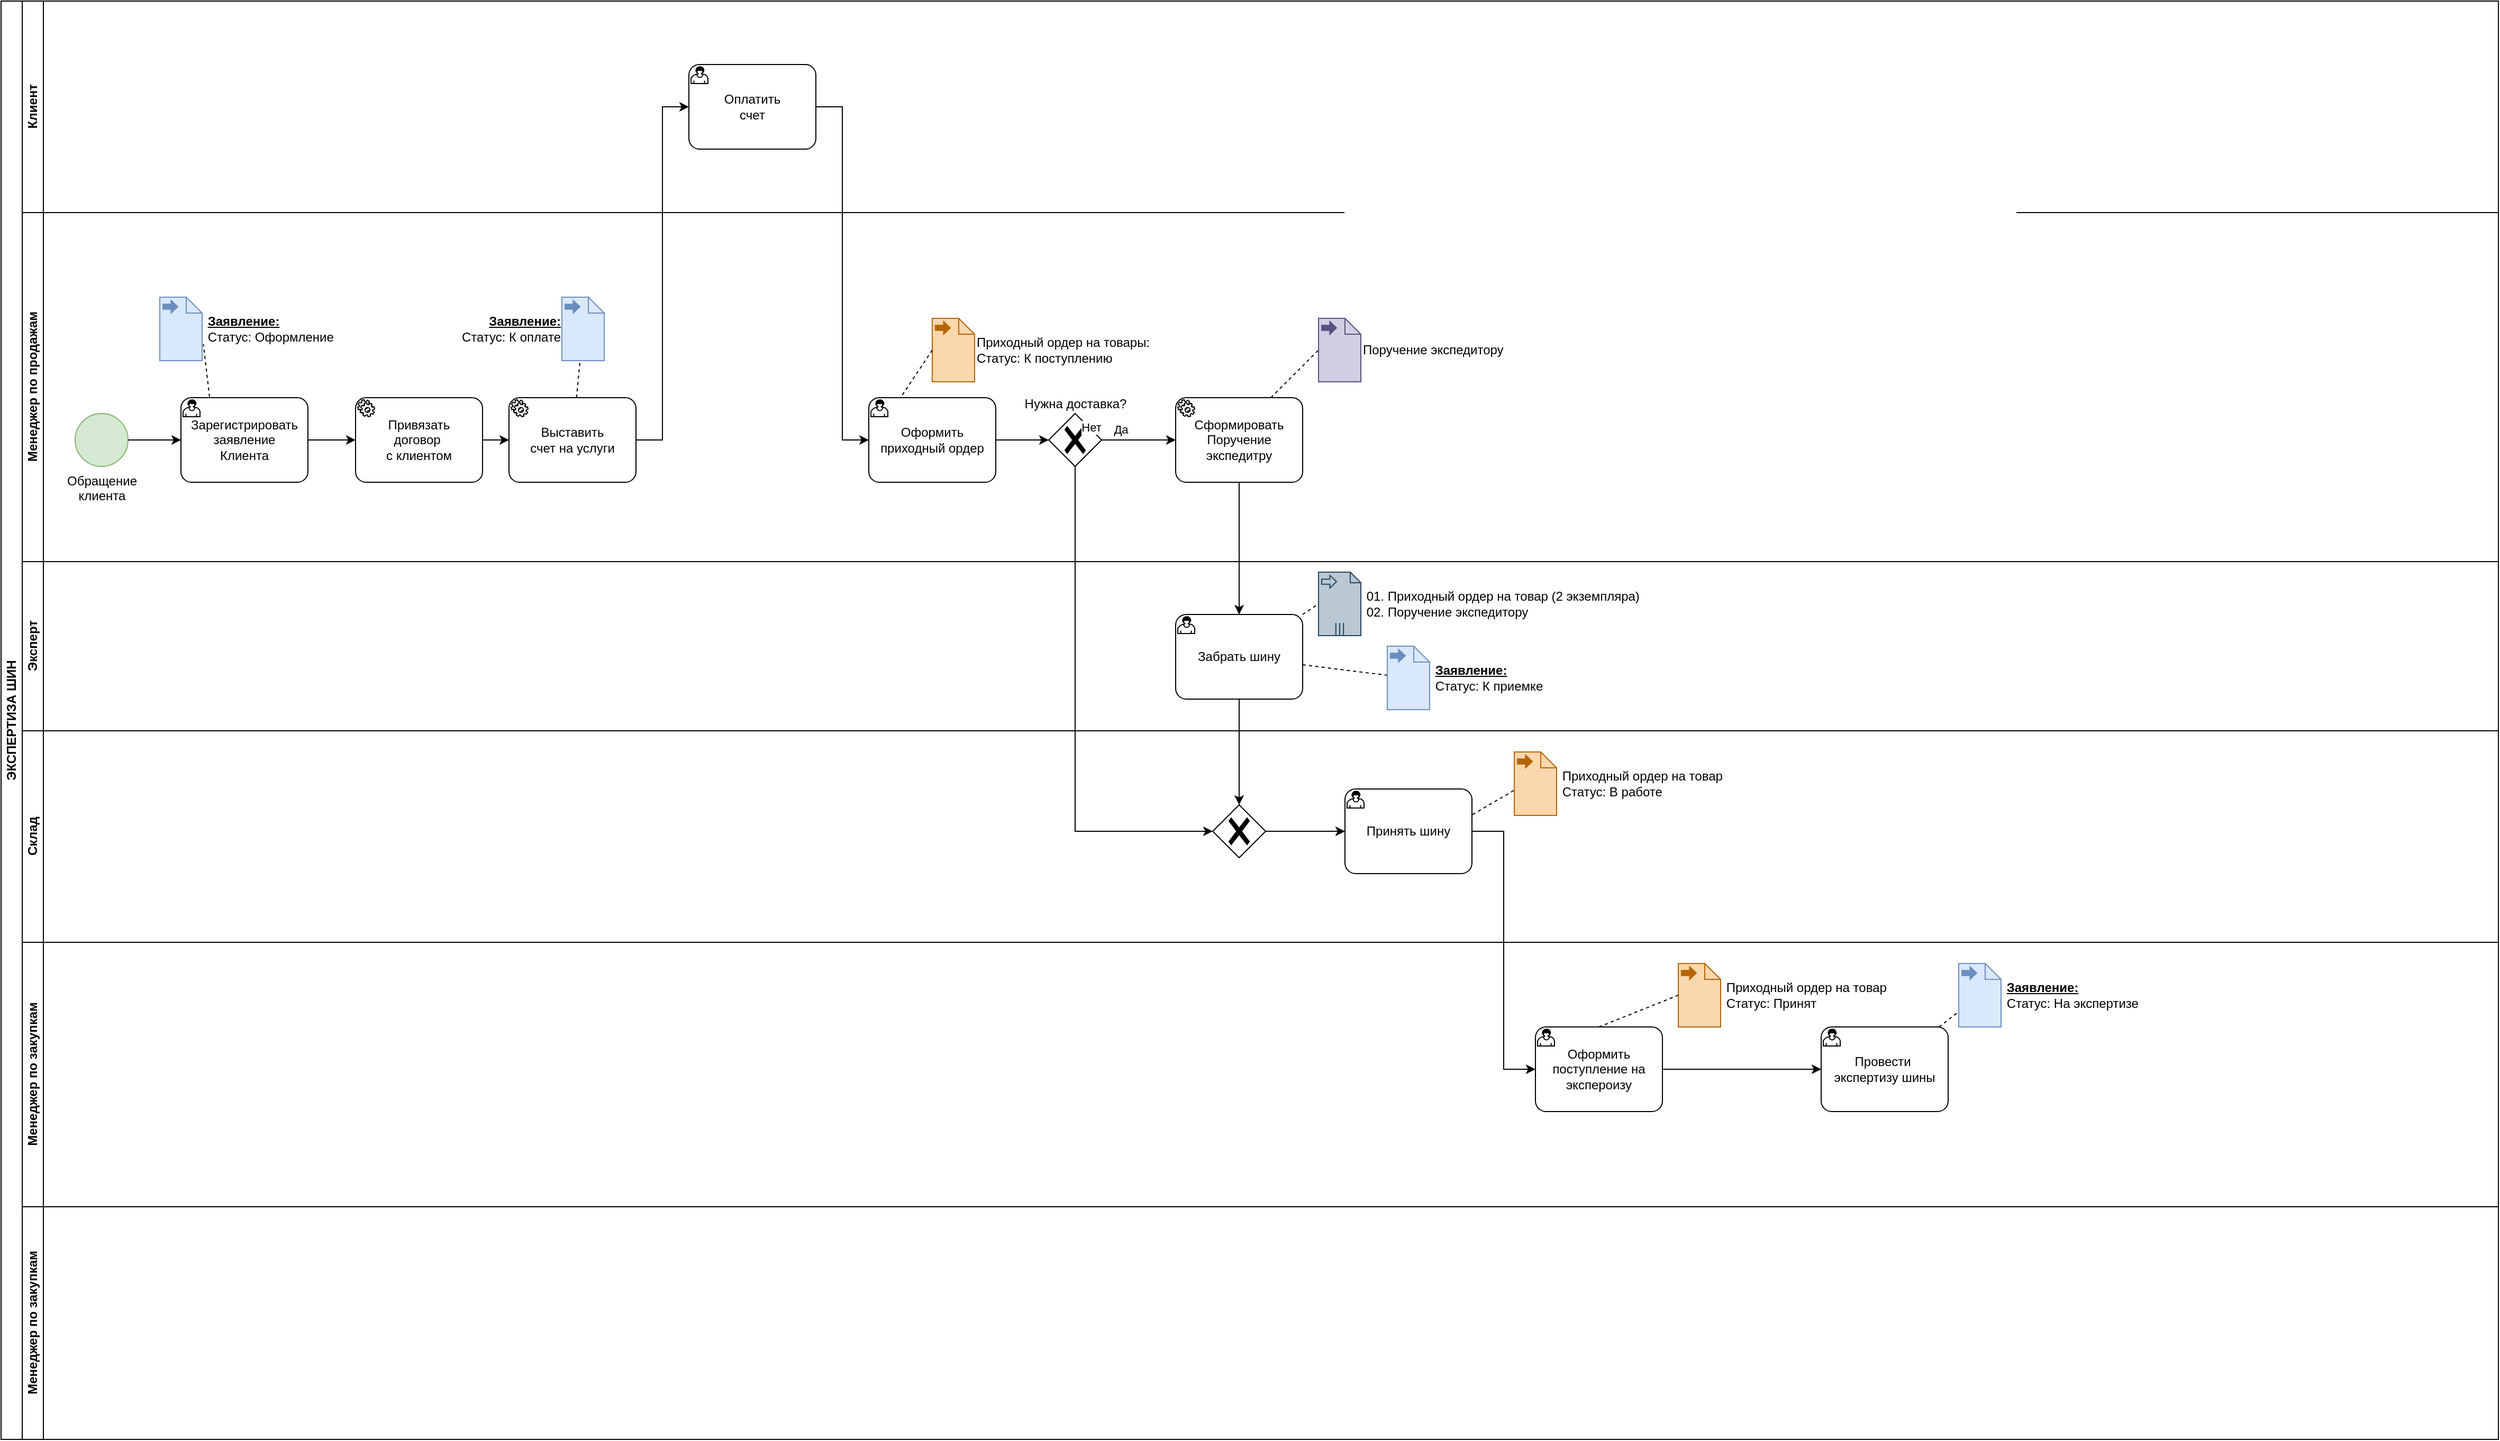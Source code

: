 <mxfile version="24.5.4" type="github">
  <diagram name="Page-1" id="2a216829-ef6e-dabb-86c1-c78162f3ba2b">
    <mxGraphModel dx="1115" dy="1745" grid="1" gridSize="10" guides="1" tooltips="1" connect="1" arrows="1" fold="1" page="1" pageScale="1" pageWidth="850" pageHeight="1100" background="none" math="0" shadow="0">
      <root>
        <mxCell id="0" />
        <mxCell id="1" parent="0" />
        <mxCell id="-9O4ighKIEZhMPFVjjVs-1" value="ЭКСПЕРТИЗА ШИН" style="swimlane;html=1;childLayout=stackLayout;resizeParent=1;resizeParentMax=0;horizontal=0;startSize=20;horizontalStack=0;whiteSpace=wrap;" vertex="1" parent="1">
          <mxGeometry x="30" y="-880" width="2360" height="1360" as="geometry" />
        </mxCell>
        <mxCell id="-9O4ighKIEZhMPFVjjVs-2" value="Клиент" style="swimlane;html=1;startSize=20;horizontal=0;" vertex="1" parent="-9O4ighKIEZhMPFVjjVs-1">
          <mxGeometry x="20" width="2340" height="200" as="geometry">
            <mxRectangle x="20" width="1130" height="30" as="alternateBounds" />
          </mxGeometry>
        </mxCell>
        <mxCell id="-9O4ighKIEZhMPFVjjVs-122" value="Оплатить&lt;div&gt;счет&lt;/div&gt;" style="points=[[0.25,0,0],[0.5,0,0],[0.75,0,0],[1,0.25,0],[1,0.5,0],[1,0.75,0],[0.75,1,0],[0.5,1,0],[0.25,1,0],[0,0.75,0],[0,0.5,0],[0,0.25,0]];shape=mxgraph.bpmn.task;whiteSpace=wrap;rectStyle=rounded;size=10;html=1;container=1;expand=0;collapsible=0;taskMarker=user;" vertex="1" parent="-9O4ighKIEZhMPFVjjVs-2">
          <mxGeometry x="630" y="60" width="120" height="80" as="geometry" />
        </mxCell>
        <mxCell id="-9O4ighKIEZhMPFVjjVs-98" value="Менеджер по продажам" style="swimlane;html=1;startSize=20;horizontal=0;" vertex="1" parent="-9O4ighKIEZhMPFVjjVs-1">
          <mxGeometry x="20" y="200" width="2340" height="330" as="geometry">
            <mxRectangle x="20" width="1130" height="30" as="alternateBounds" />
          </mxGeometry>
        </mxCell>
        <mxCell id="-9O4ighKIEZhMPFVjjVs-100" value="Обращение&lt;div&gt;клиента&lt;/div&gt;" style="points=[[0.145,0.145,0],[0.5,0,0],[0.855,0.145,0],[1,0.5,0],[0.855,0.855,0],[0.5,1,0],[0.145,0.855,0],[0,0.5,0]];shape=mxgraph.bpmn.event;html=1;verticalLabelPosition=bottom;labelBackgroundColor=#ffffff;verticalAlign=top;align=center;perimeter=ellipsePerimeter;outlineConnect=0;aspect=fixed;outline=standard;symbol=general;fillColor=#d5e8d4;strokeColor=#82b366;" vertex="1" parent="-9O4ighKIEZhMPFVjjVs-98">
          <mxGeometry x="50" y="190" width="50" height="50" as="geometry" />
        </mxCell>
        <mxCell id="-9O4ighKIEZhMPFVjjVs-101" value="Зарегистрировать&lt;div&gt;заявление&lt;/div&gt;&lt;div&gt;Клиента&lt;/div&gt;" style="points=[[0.25,0,0],[0.5,0,0],[0.75,0,0],[1,0.25,0],[1,0.5,0],[1,0.75,0],[0.75,1,0],[0.5,1,0],[0.25,1,0],[0,0.75,0],[0,0.5,0],[0,0.25,0]];shape=mxgraph.bpmn.task;whiteSpace=wrap;rectStyle=rounded;size=10;html=1;container=1;expand=0;collapsible=0;taskMarker=user;" vertex="1" parent="-9O4ighKIEZhMPFVjjVs-98">
          <mxGeometry x="150" y="175" width="120" height="80" as="geometry" />
        </mxCell>
        <mxCell id="-9O4ighKIEZhMPFVjjVs-104" value="Привязать&lt;div&gt;договор&amp;nbsp;&lt;/div&gt;&lt;div&gt;с клиентом&lt;/div&gt;" style="points=[[0.25,0,0],[0.5,0,0],[0.75,0,0],[1,0.25,0],[1,0.5,0],[1,0.75,0],[0.75,1,0],[0.5,1,0],[0.25,1,0],[0,0.75,0],[0,0.5,0],[0,0.25,0]];shape=mxgraph.bpmn.task;whiteSpace=wrap;rectStyle=rounded;size=10;html=1;container=1;expand=0;collapsible=0;taskMarker=service;" vertex="1" parent="-9O4ighKIEZhMPFVjjVs-98">
          <mxGeometry x="315" y="175" width="120" height="80" as="geometry" />
        </mxCell>
        <mxCell id="-9O4ighKIEZhMPFVjjVs-105" style="edgeStyle=orthogonalEdgeStyle;rounded=0;orthogonalLoop=1;jettySize=auto;html=1;entryX=0;entryY=0.5;entryDx=0;entryDy=0;entryPerimeter=0;" edge="1" parent="-9O4ighKIEZhMPFVjjVs-98" source="-9O4ighKIEZhMPFVjjVs-101" target="-9O4ighKIEZhMPFVjjVs-104">
          <mxGeometry relative="1" as="geometry" />
        </mxCell>
        <mxCell id="-9O4ighKIEZhMPFVjjVs-111" value="&amp;nbsp;&lt;b&gt;&lt;u&gt;Заявление:&lt;/u&gt;&lt;/b&gt;&lt;div&gt;&amp;nbsp;Статус: Оформление&lt;/div&gt;" style="shape=mxgraph.bpmn.data;labelPosition=right;verticalLabelPosition=middle;align=left;verticalAlign=middle;size=15;html=1;bpmnTransferType=output;fillColor=#dae8fc;strokeColor=#6c8ebf;" vertex="1" parent="-9O4ighKIEZhMPFVjjVs-98">
          <mxGeometry x="130" y="80" width="40" height="60" as="geometry" />
        </mxCell>
        <mxCell id="-9O4ighKIEZhMPFVjjVs-112" style="rounded=0;orthogonalLoop=1;jettySize=auto;html=1;exitX=0.225;exitY=-0.01;exitDx=0;exitDy=0;exitPerimeter=0;entryX=1.029;entryY=0.741;entryDx=0;entryDy=0;entryPerimeter=0;endArrow=none;endFill=0;dashed=1;" edge="1" parent="-9O4ighKIEZhMPFVjjVs-98" source="-9O4ighKIEZhMPFVjjVs-101" target="-9O4ighKIEZhMPFVjjVs-111">
          <mxGeometry relative="1" as="geometry" />
        </mxCell>
        <mxCell id="-9O4ighKIEZhMPFVjjVs-121" style="edgeStyle=orthogonalEdgeStyle;rounded=0;orthogonalLoop=1;jettySize=auto;html=1;entryX=0;entryY=0.5;entryDx=0;entryDy=0;entryPerimeter=0;" edge="1" parent="-9O4ighKIEZhMPFVjjVs-98" source="-9O4ighKIEZhMPFVjjVs-100" target="-9O4ighKIEZhMPFVjjVs-101">
          <mxGeometry relative="1" as="geometry" />
        </mxCell>
        <mxCell id="-9O4ighKIEZhMPFVjjVs-135" style="rounded=0;orthogonalLoop=1;jettySize=auto;html=1;dashed=1;endArrow=none;endFill=0;" edge="1" parent="-9O4ighKIEZhMPFVjjVs-98" source="-9O4ighKIEZhMPFVjjVs-123" target="-9O4ighKIEZhMPFVjjVs-134">
          <mxGeometry relative="1" as="geometry" />
        </mxCell>
        <mxCell id="-9O4ighKIEZhMPFVjjVs-123" value="Выставить&lt;div&gt;счет на услуги&lt;/div&gt;" style="points=[[0.25,0,0],[0.5,0,0],[0.75,0,0],[1,0.25,0],[1,0.5,0],[1,0.75,0],[0.75,1,0],[0.5,1,0],[0.25,1,0],[0,0.75,0],[0,0.5,0],[0,0.25,0]];shape=mxgraph.bpmn.task;whiteSpace=wrap;rectStyle=rounded;size=10;html=1;container=1;expand=0;collapsible=0;taskMarker=service;" vertex="1" parent="-9O4ighKIEZhMPFVjjVs-98">
          <mxGeometry x="460" y="175" width="120" height="80" as="geometry" />
        </mxCell>
        <mxCell id="-9O4ighKIEZhMPFVjjVs-124" style="edgeStyle=orthogonalEdgeStyle;rounded=0;orthogonalLoop=1;jettySize=auto;html=1;entryX=0;entryY=0.5;entryDx=0;entryDy=0;entryPerimeter=0;" edge="1" parent="-9O4ighKIEZhMPFVjjVs-98" source="-9O4ighKIEZhMPFVjjVs-104" target="-9O4ighKIEZhMPFVjjVs-123">
          <mxGeometry relative="1" as="geometry" />
        </mxCell>
        <mxCell id="-9O4ighKIEZhMPFVjjVs-103" value="Оформить приходный ордер" style="points=[[0.25,0,0],[0.5,0,0],[0.75,0,0],[1,0.25,0],[1,0.5,0],[1,0.75,0],[0.75,1,0],[0.5,1,0],[0.25,1,0],[0,0.75,0],[0,0.5,0],[0,0.25,0]];shape=mxgraph.bpmn.task;whiteSpace=wrap;rectStyle=rounded;size=10;html=1;container=1;expand=0;collapsible=0;taskMarker=user;" vertex="1" parent="-9O4ighKIEZhMPFVjjVs-98">
          <mxGeometry x="800" y="175" width="120" height="80" as="geometry" />
        </mxCell>
        <mxCell id="-9O4ighKIEZhMPFVjjVs-107" value="Нужна доставка?" style="points=[[0.25,0.25,0],[0.5,0,0],[0.75,0.25,0],[1,0.5,0],[0.75,0.75,0],[0.5,1,0],[0.25,0.75,0],[0,0.5,0]];shape=mxgraph.bpmn.gateway2;html=1;verticalLabelPosition=top;labelBackgroundColor=#ffffff;verticalAlign=bottom;align=center;perimeter=rhombusPerimeter;outlineConnect=0;outline=none;symbol=none;gwType=exclusive;labelPosition=center;" vertex="1" parent="-9O4ighKIEZhMPFVjjVs-98">
          <mxGeometry x="970" y="190" width="50" height="50" as="geometry" />
        </mxCell>
        <mxCell id="-9O4ighKIEZhMPFVjjVs-102" style="edgeStyle=orthogonalEdgeStyle;rounded=0;orthogonalLoop=1;jettySize=auto;html=1;" edge="1" parent="-9O4ighKIEZhMPFVjjVs-98" source="-9O4ighKIEZhMPFVjjVs-103" target="-9O4ighKIEZhMPFVjjVs-107">
          <mxGeometry relative="1" as="geometry" />
        </mxCell>
        <mxCell id="-9O4ighKIEZhMPFVjjVs-113" value="Приходный ордер на товары:&lt;div&gt;Статус: К поступлению&lt;/div&gt;" style="shape=mxgraph.bpmn.data;labelPosition=right;verticalLabelPosition=middle;align=left;verticalAlign=middle;size=15;html=1;bpmnTransferType=output;fillColor=#fad7ac;strokeColor=#b46504;" vertex="1" parent="-9O4ighKIEZhMPFVjjVs-98">
          <mxGeometry x="860" y="100" width="40" height="60" as="geometry" />
        </mxCell>
        <mxCell id="-9O4ighKIEZhMPFVjjVs-114" style="rounded=0;orthogonalLoop=1;jettySize=auto;html=1;entryX=0.25;entryY=0;entryDx=0;entryDy=0;entryPerimeter=0;exitX=0;exitY=0.5;exitDx=0;exitDy=0;exitPerimeter=0;endArrow=none;endFill=0;dashed=1;" edge="1" parent="-9O4ighKIEZhMPFVjjVs-98" source="-9O4ighKIEZhMPFVjjVs-113" target="-9O4ighKIEZhMPFVjjVs-103">
          <mxGeometry relative="1" as="geometry" />
        </mxCell>
        <mxCell id="-9O4ighKIEZhMPFVjjVs-108" value="Сформировать&lt;div&gt;Поручение экспедитру&lt;/div&gt;" style="points=[[0.25,0,0],[0.5,0,0],[0.75,0,0],[1,0.25,0],[1,0.5,0],[1,0.75,0],[0.75,1,0],[0.5,1,0],[0.25,1,0],[0,0.75,0],[0,0.5,0],[0,0.25,0]];shape=mxgraph.bpmn.task;whiteSpace=wrap;rectStyle=rounded;size=10;html=1;container=1;expand=0;collapsible=0;taskMarker=service;" vertex="1" parent="-9O4ighKIEZhMPFVjjVs-98">
          <mxGeometry x="1090" y="175" width="120" height="80" as="geometry" />
        </mxCell>
        <mxCell id="-9O4ighKIEZhMPFVjjVs-109" style="edgeStyle=orthogonalEdgeStyle;rounded=0;orthogonalLoop=1;jettySize=auto;html=1;entryX=0;entryY=0.5;entryDx=0;entryDy=0;entryPerimeter=0;" edge="1" parent="-9O4ighKIEZhMPFVjjVs-98" source="-9O4ighKIEZhMPFVjjVs-107" target="-9O4ighKIEZhMPFVjjVs-108">
          <mxGeometry relative="1" as="geometry" />
        </mxCell>
        <mxCell id="-9O4ighKIEZhMPFVjjVs-110" value="Да" style="edgeLabel;html=1;align=center;verticalAlign=middle;resizable=0;points=[];" vertex="1" connectable="0" parent="-9O4ighKIEZhMPFVjjVs-109">
          <mxGeometry x="-0.213" y="1" relative="1" as="geometry">
            <mxPoint x="-10" y="-9" as="offset" />
          </mxGeometry>
        </mxCell>
        <mxCell id="-9O4ighKIEZhMPFVjjVs-115" value="Поручение экспедитору" style="shape=mxgraph.bpmn.data;labelPosition=right;verticalLabelPosition=middle;align=left;verticalAlign=middle;size=15;html=1;bpmnTransferType=output;fillColor=#d0cee2;strokeColor=#56517e;" vertex="1" parent="-9O4ighKIEZhMPFVjjVs-98">
          <mxGeometry x="1225" y="100" width="40" height="60" as="geometry" />
        </mxCell>
        <mxCell id="-9O4ighKIEZhMPFVjjVs-127" style="rounded=0;orthogonalLoop=1;jettySize=auto;html=1;exitX=0.75;exitY=0;exitDx=0;exitDy=0;exitPerimeter=0;entryX=0;entryY=0.5;entryDx=0;entryDy=0;entryPerimeter=0;dashed=1;endArrow=none;endFill=0;" edge="1" parent="-9O4ighKIEZhMPFVjjVs-98" source="-9O4ighKIEZhMPFVjjVs-108" target="-9O4ighKIEZhMPFVjjVs-115">
          <mxGeometry relative="1" as="geometry" />
        </mxCell>
        <mxCell id="-9O4ighKIEZhMPFVjjVs-134" value="&amp;nbsp;&lt;b&gt;&lt;u&gt;Заявление:&lt;/u&gt;&lt;/b&gt;&lt;div&gt;&amp;nbsp;Статус: К оплате&lt;/div&gt;" style="shape=mxgraph.bpmn.data;labelPosition=left;verticalLabelPosition=middle;align=right;verticalAlign=middle;size=15;html=1;bpmnTransferType=output;fillColor=#dae8fc;strokeColor=#6c8ebf;" vertex="1" parent="-9O4ighKIEZhMPFVjjVs-98">
          <mxGeometry x="510" y="80" width="40" height="60" as="geometry" />
        </mxCell>
        <mxCell id="-9O4ighKIEZhMPFVjjVs-3" value="Эксперт" style="swimlane;html=1;startSize=20;horizontal=0;" vertex="1" parent="-9O4ighKIEZhMPFVjjVs-1">
          <mxGeometry x="20" y="530" width="2340" height="160" as="geometry" />
        </mxCell>
        <mxCell id="-9O4ighKIEZhMPFVjjVs-137" style="rounded=0;orthogonalLoop=1;jettySize=auto;html=1;dashed=1;endArrow=none;endFill=0;" edge="1" parent="-9O4ighKIEZhMPFVjjVs-3" source="-9O4ighKIEZhMPFVjjVs-42" target="-9O4ighKIEZhMPFVjjVs-136">
          <mxGeometry relative="1" as="geometry" />
        </mxCell>
        <mxCell id="-9O4ighKIEZhMPFVjjVs-42" value="Забрать шину" style="points=[[0.25,0,0],[0.5,0,0],[0.75,0,0],[1,0.25,0],[1,0.5,0],[1,0.75,0],[0.75,1,0],[0.5,1,0],[0.25,1,0],[0,0.75,0],[0,0.5,0],[0,0.25,0]];shape=mxgraph.bpmn.task;whiteSpace=wrap;rectStyle=rounded;size=10;html=1;container=1;expand=0;collapsible=0;taskMarker=user;" vertex="1" parent="-9O4ighKIEZhMPFVjjVs-3">
          <mxGeometry x="1090" y="50" width="120" height="80" as="geometry" />
        </mxCell>
        <mxCell id="-9O4ighKIEZhMPFVjjVs-83" value="&amp;nbsp;01. Приходный ордер на товар (2 экземпляра)&lt;div&gt;&amp;nbsp;02. Поручение экспедитору&lt;/div&gt;" style="shape=mxgraph.bpmn.data;labelPosition=right;verticalLabelPosition=middle;align=left;verticalAlign=middle;size=10;html=1;bpmnTransferType=input;isCollection=1;fillColor=#bac8d3;strokeColor=#23445d;" vertex="1" parent="-9O4ighKIEZhMPFVjjVs-3">
          <mxGeometry x="1225" y="10" width="40" height="60" as="geometry" />
        </mxCell>
        <mxCell id="-9O4ighKIEZhMPFVjjVs-84" style="rounded=0;orthogonalLoop=1;jettySize=auto;html=1;entryX=0;entryY=0.5;entryDx=0;entryDy=0;entryPerimeter=0;dashed=1;endArrow=none;endFill=0;" edge="1" parent="-9O4ighKIEZhMPFVjjVs-3" source="-9O4ighKIEZhMPFVjjVs-42" target="-9O4ighKIEZhMPFVjjVs-83">
          <mxGeometry relative="1" as="geometry" />
        </mxCell>
        <mxCell id="-9O4ighKIEZhMPFVjjVs-136" value="&amp;nbsp;&lt;b&gt;&lt;u&gt;Заявление:&lt;/u&gt;&lt;/b&gt;&lt;div&gt;&amp;nbsp;Статус: К приемке&lt;/div&gt;" style="shape=mxgraph.bpmn.data;labelPosition=right;verticalLabelPosition=middle;align=left;verticalAlign=middle;size=15;html=1;bpmnTransferType=output;fillColor=#dae8fc;strokeColor=#6c8ebf;" vertex="1" parent="-9O4ighKIEZhMPFVjjVs-3">
          <mxGeometry x="1290" y="80" width="40" height="60" as="geometry" />
        </mxCell>
        <mxCell id="-9O4ighKIEZhMPFVjjVs-4" value="Склад" style="swimlane;html=1;startSize=20;horizontal=0;" vertex="1" parent="-9O4ighKIEZhMPFVjjVs-1">
          <mxGeometry x="20" y="690" width="2340" height="200" as="geometry" />
        </mxCell>
        <mxCell id="-9O4ighKIEZhMPFVjjVs-45" value="" style="points=[[0.25,0.25,0],[0.5,0,0],[0.75,0.25,0],[1,0.5,0],[0.75,0.75,0],[0.5,1,0],[0.25,0.75,0],[0,0.5,0]];shape=mxgraph.bpmn.gateway2;html=1;verticalLabelPosition=top;labelBackgroundColor=#ffffff;verticalAlign=bottom;align=center;perimeter=rhombusPerimeter;outlineConnect=0;outline=none;symbol=none;gwType=exclusive;labelPosition=center;" vertex="1" parent="-9O4ighKIEZhMPFVjjVs-4">
          <mxGeometry x="1125" y="70" width="50" height="50" as="geometry" />
        </mxCell>
        <mxCell id="-9O4ighKIEZhMPFVjjVs-49" value="Принять шину" style="points=[[0.25,0,0],[0.5,0,0],[0.75,0,0],[1,0.25,0],[1,0.5,0],[1,0.75,0],[0.75,1,0],[0.5,1,0],[0.25,1,0],[0,0.75,0],[0,0.5,0],[0,0.25,0]];shape=mxgraph.bpmn.task;whiteSpace=wrap;rectStyle=rounded;size=10;html=1;container=1;expand=0;collapsible=0;taskMarker=user;" vertex="1" parent="-9O4ighKIEZhMPFVjjVs-4">
          <mxGeometry x="1250" y="55" width="120" height="80" as="geometry" />
        </mxCell>
        <mxCell id="-9O4ighKIEZhMPFVjjVs-51" style="edgeStyle=orthogonalEdgeStyle;rounded=0;orthogonalLoop=1;jettySize=auto;html=1;" edge="1" parent="-9O4ighKIEZhMPFVjjVs-4" source="-9O4ighKIEZhMPFVjjVs-45" target="-9O4ighKIEZhMPFVjjVs-49">
          <mxGeometry relative="1" as="geometry" />
        </mxCell>
        <mxCell id="-9O4ighKIEZhMPFVjjVs-92" value="&lt;span style=&quot;text-align: left;&quot;&gt;&amp;nbsp;Приходный ордер на товар&lt;/span&gt;&lt;div style=&quot;text-align: left;&quot;&gt;&amp;nbsp;Статус: В работе&lt;/div&gt;" style="shape=mxgraph.bpmn.data;labelPosition=right;verticalLabelPosition=middle;align=left;verticalAlign=middle;size=15;html=1;bpmnTransferType=output;fillColor=#fad7ac;strokeColor=#b46504;" vertex="1" parent="-9O4ighKIEZhMPFVjjVs-4">
          <mxGeometry x="1410" y="20" width="40" height="60" as="geometry" />
        </mxCell>
        <mxCell id="-9O4ighKIEZhMPFVjjVs-89" style="rounded=0;orthogonalLoop=1;jettySize=auto;html=1;exitX=1.005;exitY=0.302;exitDx=0;exitDy=0;exitPerimeter=0;endArrow=none;endFill=0;dashed=1;entryX=0.018;entryY=0.596;entryDx=0;entryDy=0;entryPerimeter=0;" edge="1" parent="-9O4ighKIEZhMPFVjjVs-4" source="-9O4ighKIEZhMPFVjjVs-49" target="-9O4ighKIEZhMPFVjjVs-92">
          <mxGeometry relative="1" as="geometry">
            <mxPoint x="1575" y="73.709" as="targetPoint" />
          </mxGeometry>
        </mxCell>
        <mxCell id="-9O4ighKIEZhMPFVjjVs-41" value="Менеджер по закупкам" style="swimlane;html=1;startSize=20;horizontal=0;" vertex="1" parent="-9O4ighKIEZhMPFVjjVs-1">
          <mxGeometry x="20" y="890" width="2340" height="250" as="geometry" />
        </mxCell>
        <mxCell id="-9O4ighKIEZhMPFVjjVs-75" style="edgeStyle=orthogonalEdgeStyle;rounded=0;orthogonalLoop=1;jettySize=auto;html=1;" edge="1" parent="-9O4ighKIEZhMPFVjjVs-41" source="-9O4ighKIEZhMPFVjjVs-52" target="-9O4ighKIEZhMPFVjjVs-74">
          <mxGeometry relative="1" as="geometry" />
        </mxCell>
        <mxCell id="-9O4ighKIEZhMPFVjjVs-52" value="Оформить поступление на экспероизу" style="points=[[0.25,0,0],[0.5,0,0],[0.75,0,0],[1,0.25,0],[1,0.5,0],[1,0.75,0],[0.75,1,0],[0.5,1,0],[0.25,1,0],[0,0.75,0],[0,0.5,0],[0,0.25,0]];shape=mxgraph.bpmn.task;whiteSpace=wrap;rectStyle=rounded;size=10;html=1;container=1;expand=0;collapsible=0;taskMarker=user;" vertex="1" parent="-9O4ighKIEZhMPFVjjVs-41">
          <mxGeometry x="1430" y="80" width="120" height="80" as="geometry" />
        </mxCell>
        <mxCell id="-9O4ighKIEZhMPFVjjVs-141" style="rounded=0;orthogonalLoop=1;jettySize=auto;html=1;dashed=1;endArrow=none;endFill=0;" edge="1" parent="-9O4ighKIEZhMPFVjjVs-41" source="-9O4ighKIEZhMPFVjjVs-74" target="-9O4ighKIEZhMPFVjjVs-140">
          <mxGeometry relative="1" as="geometry" />
        </mxCell>
        <mxCell id="-9O4ighKIEZhMPFVjjVs-74" value="Провести&amp;nbsp;&lt;div&gt;экспертизу шины&lt;/div&gt;" style="points=[[0.25,0,0],[0.5,0,0],[0.75,0,0],[1,0.25,0],[1,0.5,0],[1,0.75,0],[0.75,1,0],[0.5,1,0],[0.25,1,0],[0,0.75,0],[0,0.5,0],[0,0.25,0]];shape=mxgraph.bpmn.task;whiteSpace=wrap;rectStyle=rounded;size=10;html=1;container=1;expand=0;collapsible=0;taskMarker=user;" vertex="1" parent="-9O4ighKIEZhMPFVjjVs-41">
          <mxGeometry x="1700" y="80" width="120" height="80" as="geometry" />
        </mxCell>
        <mxCell id="-9O4ighKIEZhMPFVjjVs-95" value="&lt;span style=&quot;text-align: left;&quot;&gt;&amp;nbsp;Приходный ордер на товар&lt;/span&gt;&lt;div style=&quot;text-align: left;&quot;&gt;&amp;nbsp;Статус: Принят&lt;/div&gt;" style="shape=mxgraph.bpmn.data;labelPosition=right;verticalLabelPosition=middle;align=left;verticalAlign=middle;size=15;html=1;bpmnTransferType=output;fillColor=#fad7ac;strokeColor=#b46504;" vertex="1" parent="-9O4ighKIEZhMPFVjjVs-41">
          <mxGeometry x="1565" y="20" width="40" height="60" as="geometry" />
        </mxCell>
        <mxCell id="-9O4ighKIEZhMPFVjjVs-96" style="rounded=0;orthogonalLoop=1;jettySize=auto;html=1;exitX=0.5;exitY=0;exitDx=0;exitDy=0;exitPerimeter=0;entryX=0;entryY=0.5;entryDx=0;entryDy=0;entryPerimeter=0;dashed=1;endArrow=none;endFill=0;" edge="1" parent="-9O4ighKIEZhMPFVjjVs-41" source="-9O4ighKIEZhMPFVjjVs-52" target="-9O4ighKIEZhMPFVjjVs-95">
          <mxGeometry relative="1" as="geometry" />
        </mxCell>
        <mxCell id="-9O4ighKIEZhMPFVjjVs-140" value="&amp;nbsp;&lt;b&gt;&lt;u&gt;Заявление:&lt;/u&gt;&lt;/b&gt;&lt;div&gt;&amp;nbsp;Статус: На экспертизе&lt;/div&gt;" style="shape=mxgraph.bpmn.data;labelPosition=right;verticalLabelPosition=middle;align=left;verticalAlign=middle;size=15;html=1;bpmnTransferType=output;fillColor=#dae8fc;strokeColor=#6c8ebf;" vertex="1" parent="-9O4ighKIEZhMPFVjjVs-41">
          <mxGeometry x="1830" y="20" width="40" height="60" as="geometry" />
        </mxCell>
        <mxCell id="-9O4ighKIEZhMPFVjjVs-70" value="Менеджер по закупкам" style="swimlane;html=1;startSize=20;horizontal=0;" vertex="1" parent="-9O4ighKIEZhMPFVjjVs-1">
          <mxGeometry x="20" y="1140" width="2340" height="220" as="geometry" />
        </mxCell>
        <mxCell id="-9O4ighKIEZhMPFVjjVs-50" style="edgeStyle=orthogonalEdgeStyle;rounded=0;orthogonalLoop=1;jettySize=auto;html=1;entryX=0.5;entryY=0;entryDx=0;entryDy=0;entryPerimeter=0;" edge="1" parent="-9O4ighKIEZhMPFVjjVs-1" source="-9O4ighKIEZhMPFVjjVs-42" target="-9O4ighKIEZhMPFVjjVs-45">
          <mxGeometry relative="1" as="geometry" />
        </mxCell>
        <mxCell id="-9O4ighKIEZhMPFVjjVs-125" style="edgeStyle=orthogonalEdgeStyle;rounded=0;orthogonalLoop=1;jettySize=auto;html=1;entryX=0;entryY=0.5;entryDx=0;entryDy=0;entryPerimeter=0;" edge="1" parent="-9O4ighKIEZhMPFVjjVs-1" source="-9O4ighKIEZhMPFVjjVs-123" target="-9O4ighKIEZhMPFVjjVs-122">
          <mxGeometry relative="1" as="geometry" />
        </mxCell>
        <mxCell id="-9O4ighKIEZhMPFVjjVs-126" style="edgeStyle=orthogonalEdgeStyle;rounded=0;orthogonalLoop=1;jettySize=auto;html=1;entryX=0;entryY=0.5;entryDx=0;entryDy=0;entryPerimeter=0;" edge="1" parent="-9O4ighKIEZhMPFVjjVs-1" source="-9O4ighKIEZhMPFVjjVs-122" target="-9O4ighKIEZhMPFVjjVs-103">
          <mxGeometry relative="1" as="geometry" />
        </mxCell>
        <mxCell id="-9O4ighKIEZhMPFVjjVs-118" style="edgeStyle=orthogonalEdgeStyle;rounded=0;orthogonalLoop=1;jettySize=auto;html=1;entryX=0.5;entryY=0;entryDx=0;entryDy=0;entryPerimeter=0;" edge="1" parent="-9O4ighKIEZhMPFVjjVs-1" source="-9O4ighKIEZhMPFVjjVs-108" target="-9O4ighKIEZhMPFVjjVs-42">
          <mxGeometry relative="1" as="geometry" />
        </mxCell>
        <mxCell id="-9O4ighKIEZhMPFVjjVs-128" style="edgeStyle=orthogonalEdgeStyle;rounded=0;orthogonalLoop=1;jettySize=auto;html=1;entryX=0;entryY=0.5;entryDx=0;entryDy=0;entryPerimeter=0;" edge="1" parent="-9O4ighKIEZhMPFVjjVs-1" source="-9O4ighKIEZhMPFVjjVs-107" target="-9O4ighKIEZhMPFVjjVs-45">
          <mxGeometry relative="1" as="geometry">
            <Array as="points">
              <mxPoint x="1015" y="785" />
            </Array>
          </mxGeometry>
        </mxCell>
        <mxCell id="-9O4ighKIEZhMPFVjjVs-129" value="Нет" style="edgeLabel;html=1;align=center;verticalAlign=middle;resizable=0;points=[];" vertex="1" connectable="0" parent="-9O4ighKIEZhMPFVjjVs-128">
          <mxGeometry x="-0.561" y="4" relative="1" as="geometry">
            <mxPoint x="11" y="-142" as="offset" />
          </mxGeometry>
        </mxCell>
        <mxCell id="-9O4ighKIEZhMPFVjjVs-53" style="edgeStyle=orthogonalEdgeStyle;rounded=0;orthogonalLoop=1;jettySize=auto;html=1;entryX=0;entryY=0.5;entryDx=0;entryDy=0;entryPerimeter=0;" edge="1" parent="-9O4ighKIEZhMPFVjjVs-1" source="-9O4ighKIEZhMPFVjjVs-49" target="-9O4ighKIEZhMPFVjjVs-52">
          <mxGeometry relative="1" as="geometry" />
        </mxCell>
      </root>
    </mxGraphModel>
  </diagram>
</mxfile>
